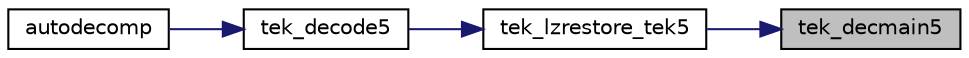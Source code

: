 digraph "tek_decmain5"
{
 // LATEX_PDF_SIZE
  edge [fontname="Helvetica",fontsize="10",labelfontname="Helvetica",labelfontsize="10"];
  node [fontname="Helvetica",fontsize="10",shape=record];
  rankdir="RL";
  Node1 [label="tek_decmain5",height=0.2,width=0.4,color="black", fillcolor="grey75", style="filled", fontcolor="black",tooltip=" "];
  Node1 -> Node2 [dir="back",color="midnightblue",fontsize="10",style="solid"];
  Node2 [label="tek_lzrestore_tek5",height=0.2,width=0.4,color="black", fillcolor="white", style="filled",URL="$autodec___8c.html#adf0a0994681380da1f81b7bfb5ca44db",tooltip=" "];
  Node2 -> Node3 [dir="back",color="midnightblue",fontsize="10",style="solid"];
  Node3 [label="tek_decode5",height=0.2,width=0.4,color="black", fillcolor="white", style="filled",URL="$autodec___8c.html#abe13430f4fcd8e23761dfecbdcdd74e7",tooltip=" "];
  Node3 -> Node4 [dir="back",color="midnightblue",fontsize="10",style="solid"];
  Node4 [label="autodecomp",height=0.2,width=0.4,color="black", fillcolor="white", style="filled",URL="$autodec___8c.html#a60e24695b435771842589424baeba341",tooltip=" "];
}

